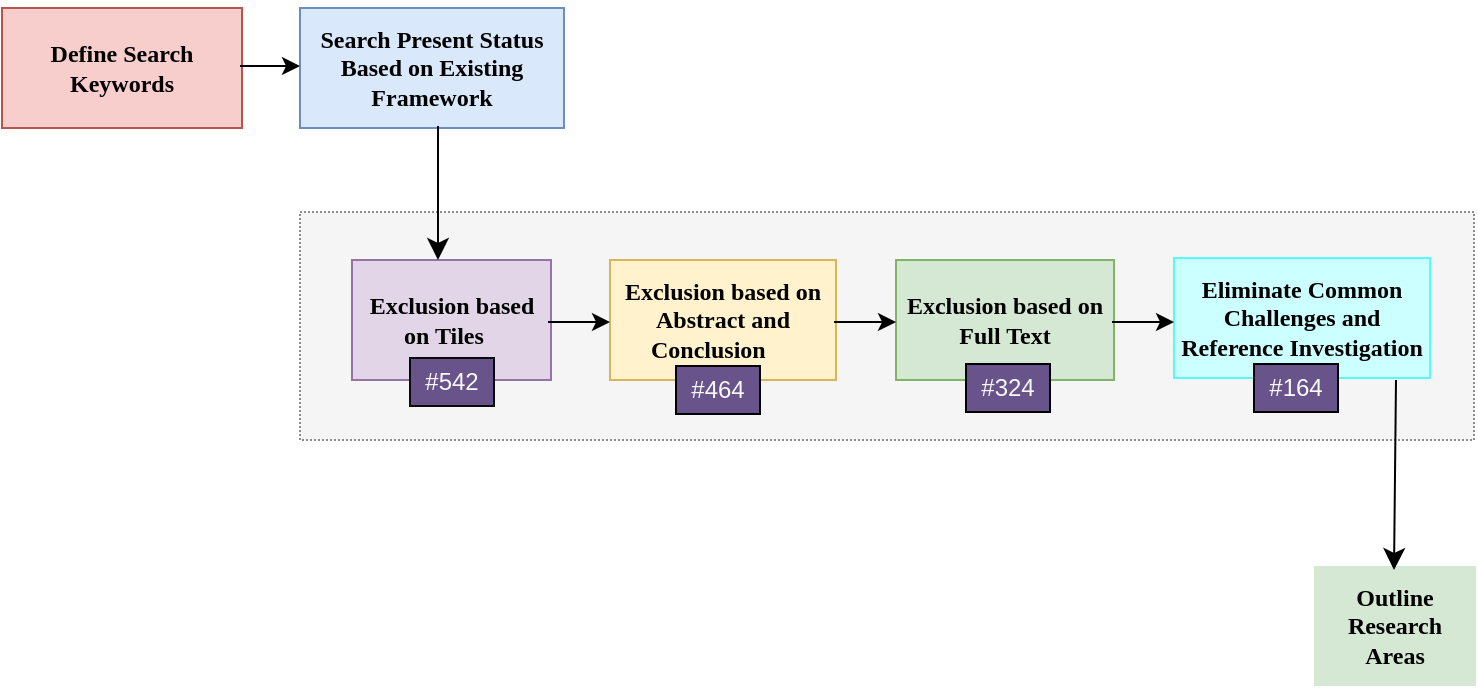 <mxfile version="26.0.7">
  <diagram name="Page-1" id="NPTI5IRPpbMj4mtpX8vw">
    <mxGraphModel dx="1354" dy="726" grid="0" gridSize="10" guides="1" tooltips="1" connect="1" arrows="1" fold="1" page="0" pageScale="1" pageWidth="850" pageHeight="1100" math="0" shadow="0">
      <root>
        <mxCell id="0" />
        <mxCell id="1" parent="0" />
        <mxCell id="gamjXAEA5oRjwb9H7Pzw-9" value="" style="rounded=0;whiteSpace=wrap;html=1;fillColor=#f5f5f5;fontColor=#333333;strokeColor=light-dark(#8d8b8b, #959595);strokeWidth=1;glass=0;shadow=0;gradientColor=none;dashed=1;dashPattern=1 1;" vertex="1" parent="1">
          <mxGeometry x="-108" y="145" width="587" height="114" as="geometry" />
        </mxCell>
        <mxCell id="gamjXAEA5oRjwb9H7Pzw-1" value="&lt;p&gt;&lt;b&gt;&lt;font face=&quot;Times New Roman&quot;&gt;Define Search Keywords&lt;/font&gt;&lt;/b&gt;&lt;/p&gt;" style="rounded=0;whiteSpace=wrap;html=1;fillColor=#f8cecc;strokeColor=#b85450;" vertex="1" parent="1">
          <mxGeometry x="-257" y="43" width="120" height="60" as="geometry" />
        </mxCell>
        <mxCell id="gamjXAEA5oRjwb9H7Pzw-2" value="&lt;p&gt;&lt;b&gt;&lt;font face=&quot;Times New Roman&quot;&gt;Search Present Status Based on Existing Framework&lt;/font&gt;&lt;/b&gt;&lt;/p&gt;" style="rounded=0;whiteSpace=wrap;html=1;fillColor=#dae8fc;strokeColor=#6c8ebf;" vertex="1" parent="1">
          <mxGeometry x="-108" y="43" width="132" height="60" as="geometry" />
        </mxCell>
        <mxCell id="gamjXAEA5oRjwb9H7Pzw-3" value="&lt;b&gt;&lt;font face=&quot;Times New Roman&quot;&gt;Exclusion based on Tiles&lt;span style=&quot;white-space: pre;&quot;&gt;&#x9;&lt;/span&gt;&lt;/font&gt;&lt;/b&gt;" style="rounded=0;whiteSpace=wrap;html=1;fillColor=#e1d5e7;strokeColor=#9673a6;" vertex="1" parent="1">
          <mxGeometry x="-82" y="169" width="99.5" height="60" as="geometry" />
        </mxCell>
        <mxCell id="gamjXAEA5oRjwb9H7Pzw-4" value="&lt;b&gt;&lt;font face=&quot;Times New Roman&quot;&gt;Exclusion based on Abstract and Conclusion&lt;span style=&quot;white-space: pre;&quot;&gt;&#x9;&lt;/span&gt;&lt;/font&gt;&lt;/b&gt;" style="rounded=0;whiteSpace=wrap;html=1;fillColor=#fff2cc;strokeColor=#d6b656;" vertex="1" parent="1">
          <mxGeometry x="47" y="169" width="113" height="60" as="geometry" />
        </mxCell>
        <mxCell id="gamjXAEA5oRjwb9H7Pzw-5" value="&lt;b&gt;&lt;font face=&quot;Times New Roman&quot;&gt;Exclusion based on Full Text&lt;/font&gt;&lt;/b&gt;" style="rounded=0;whiteSpace=wrap;html=1;labelBackgroundColor=none;labelBorderColor=none;fillColor=#d5e8d4;strokeColor=#82b366;" vertex="1" parent="1">
          <mxGeometry x="190" y="169" width="109" height="60" as="geometry" />
        </mxCell>
        <mxCell id="gamjXAEA5oRjwb9H7Pzw-6" value="&lt;b&gt;&lt;font face=&quot;Times New Roman&quot;&gt;Eliminate Common Challenges and Reference Investigation&lt;/font&gt;&lt;/b&gt;" style="rounded=0;whiteSpace=wrap;html=1;labelBackgroundColor=none;labelBorderColor=none;strokeWidth=1;fillColor=light-dark(#CCFFFF,#00CCCC);strokeColor=light-dark(#5BF8FB,#5BF8FB);" vertex="1" parent="1">
          <mxGeometry x="329" y="168" width="128" height="60" as="geometry" />
        </mxCell>
        <mxCell id="gamjXAEA5oRjwb9H7Pzw-8" value="&lt;b&gt;&lt;font face=&quot;Times New Roman&quot;&gt;Outline Research Areas&lt;/font&gt;&lt;/b&gt;" style="rounded=0;whiteSpace=wrap;html=1;fillColor=#d5e8d4;strokeColor=none;" vertex="1" parent="1">
          <mxGeometry x="399" y="322" width="81" height="60" as="geometry" />
        </mxCell>
        <mxCell id="gamjXAEA5oRjwb9H7Pzw-10" style="edgeStyle=none;curved=1;rounded=0;orthogonalLoop=1;jettySize=auto;html=1;exitX=0;exitY=0.5;exitDx=0;exitDy=0;fontSize=12;startSize=8;endSize=8;" edge="1" parent="1" source="gamjXAEA5oRjwb9H7Pzw-3" target="gamjXAEA5oRjwb9H7Pzw-3">
          <mxGeometry relative="1" as="geometry" />
        </mxCell>
        <mxCell id="gamjXAEA5oRjwb9H7Pzw-16" value="" style="endArrow=classic;html=1;rounded=0;fontSize=12;curved=1;" edge="1" parent="1">
          <mxGeometry width="50" height="50" relative="1" as="geometry">
            <mxPoint x="-138" y="72" as="sourcePoint" />
            <mxPoint x="-108" y="72" as="targetPoint" />
          </mxGeometry>
        </mxCell>
        <mxCell id="gamjXAEA5oRjwb9H7Pzw-19" value="" style="endArrow=classic;html=1;rounded=0;fontSize=12;curved=1;" edge="1" parent="1">
          <mxGeometry width="50" height="50" relative="1" as="geometry">
            <mxPoint x="16" y="200" as="sourcePoint" />
            <mxPoint x="47" y="200" as="targetPoint" />
          </mxGeometry>
        </mxCell>
        <mxCell id="gamjXAEA5oRjwb9H7Pzw-20" value="" style="endArrow=classic;html=1;rounded=0;fontSize=12;startSize=8;endSize=8;curved=1;spacing=0;" edge="1" parent="1">
          <mxGeometry width="50" height="50" relative="1" as="geometry">
            <mxPoint x="-39" y="102" as="sourcePoint" />
            <mxPoint x="-39" y="169" as="targetPoint" />
          </mxGeometry>
        </mxCell>
        <mxCell id="gamjXAEA5oRjwb9H7Pzw-21" value="" style="endArrow=classic;html=1;rounded=0;fontSize=12;curved=1;" edge="1" parent="1">
          <mxGeometry width="50" height="50" relative="1" as="geometry">
            <mxPoint x="159" y="200" as="sourcePoint" />
            <mxPoint x="190" y="200" as="targetPoint" />
          </mxGeometry>
        </mxCell>
        <mxCell id="gamjXAEA5oRjwb9H7Pzw-23" value="" style="endArrow=classic;html=1;rounded=0;fontSize=12;curved=1;" edge="1" parent="1">
          <mxGeometry width="50" height="50" relative="1" as="geometry">
            <mxPoint x="298" y="200" as="sourcePoint" />
            <mxPoint x="329" y="200" as="targetPoint" />
          </mxGeometry>
        </mxCell>
        <mxCell id="gamjXAEA5oRjwb9H7Pzw-25" value="" style="endArrow=classic;html=1;rounded=0;fontSize=12;startSize=8;endSize=8;curved=1;spacing=0;" edge="1" parent="1">
          <mxGeometry width="50" height="50" relative="1" as="geometry">
            <mxPoint x="440" y="229" as="sourcePoint" />
            <mxPoint x="439" y="324" as="targetPoint" />
          </mxGeometry>
        </mxCell>
        <mxCell id="gamjXAEA5oRjwb9H7Pzw-26" value="#542" style="rounded=0;whiteSpace=wrap;html=1;fillColor=light-dark(#68538A,#9933FF);strokeColor=light-dark(#0a0a0a, #9577a3);fontColor=light-dark(#faf9f9, #ededed);" vertex="1" parent="1">
          <mxGeometry x="-53" y="218" width="42" height="24" as="geometry" />
        </mxCell>
        <mxCell id="gamjXAEA5oRjwb9H7Pzw-27" value="#464" style="rounded=0;whiteSpace=wrap;html=1;fillColor=#68538A;fontColor=light-dark(#faf9f9, #ededed);" vertex="1" parent="1">
          <mxGeometry x="80" y="222" width="42" height="24" as="geometry" />
        </mxCell>
        <mxCell id="gamjXAEA5oRjwb9H7Pzw-28" value="#324" style="rounded=0;whiteSpace=wrap;html=1;fillColor=#68538A;fontColor=#F7F7F7;" vertex="1" parent="1">
          <mxGeometry x="225" y="221" width="42" height="24" as="geometry" />
        </mxCell>
        <mxCell id="gamjXAEA5oRjwb9H7Pzw-29" value="#164" style="rounded=0;whiteSpace=wrap;html=1;fillColor=#68538A;fontColor=light-dark(#fdfcfc, #ededed);" vertex="1" parent="1">
          <mxGeometry x="369" y="221" width="42" height="24" as="geometry" />
        </mxCell>
      </root>
    </mxGraphModel>
  </diagram>
</mxfile>
